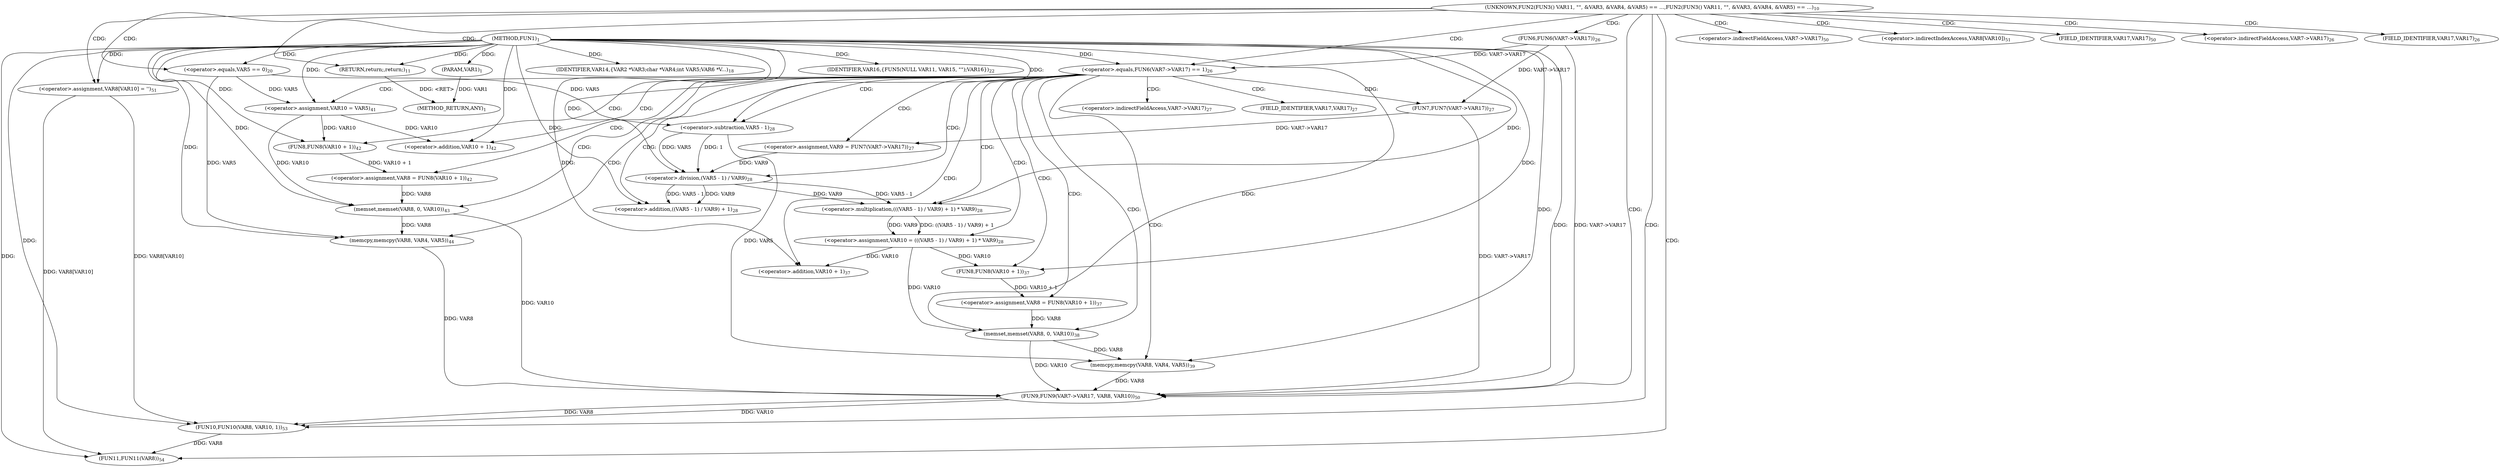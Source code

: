 digraph "FUN1" {  
"8" [label = <(METHOD,FUN1)<SUB>1</SUB>> ]
"104" [label = <(METHOD_RETURN,ANY)<SUB>1</SUB>> ]
"9" [label = <(PARAM,VAR1)<SUB>1</SUB>> ]
"22" [label = <(IDENTIFIER,VAR14,{
	VAR2 *VAR3;
	char *VAR4;
	int VAR5;
	VAR6 *V...)<SUB>18</SUB>> ]
"87" [label = <(FUN9,FUN9(VAR7-&gt;VAR17, VAR8, VAR10))<SUB>50</SUB>> ]
"93" [label = <(&lt;operator&gt;.assignment,VAR8[VAR10] = '')<SUB>51</SUB>> ]
"98" [label = <(FUN10,FUN10(VAR8, VAR10, 1))<SUB>53</SUB>> ]
"102" [label = <(FUN11,FUN11(VAR8))<SUB>54</SUB>> ]
"24" [label = <(&lt;operator&gt;.equals,VAR5 == 0)<SUB>20</SUB>> ]
"30" [label = <(&lt;operator&gt;.equals,FUN6(VAR7-&gt;VAR17) == 1)<SUB>26</SUB>> ]
"21" [label = <(RETURN,return;,return;)<SUB>11</SUB>> ]
"28" [label = <(IDENTIFIER,VAR16,{
		FUN5(NULL VAR11, VAR15, &quot;&quot;);
		VAR16
	})<SUB>22</SUB>> ]
"37" [label = <(&lt;operator&gt;.assignment,VAR9 = FUN7(VAR7-&gt;VAR17))<SUB>27</SUB>> ]
"43" [label = <(&lt;operator&gt;.assignment,VAR10 = (((VAR5 - 1) / VAR9) + 1) * VAR9)<SUB>28</SUB>> ]
"54" [label = <(&lt;operator&gt;.assignment,VAR8 = FUN8(VAR10 + 1))<SUB>37</SUB>> ]
"60" [label = <(memset,memset(VAR8, 0, VAR10))<SUB>38</SUB>> ]
"64" [label = <(memcpy,memcpy(VAR8, VAR4, VAR5))<SUB>39</SUB>> ]
"31" [label = <(FUN6,FUN6(VAR7-&gt;VAR17))<SUB>26</SUB>> ]
"70" [label = <(&lt;operator&gt;.assignment,VAR10 = VAR5)<SUB>41</SUB>> ]
"73" [label = <(&lt;operator&gt;.assignment,VAR8 = FUN8(VAR10 + 1))<SUB>42</SUB>> ]
"79" [label = <(memset,memset(VAR8, 0, VAR10))<SUB>43</SUB>> ]
"83" [label = <(memcpy,memcpy(VAR8, VAR4, VAR5))<SUB>44</SUB>> ]
"39" [label = <(FUN7,FUN7(VAR7-&gt;VAR17))<SUB>27</SUB>> ]
"45" [label = <(&lt;operator&gt;.multiplication,(((VAR5 - 1) / VAR9) + 1) * VAR9)<SUB>28</SUB>> ]
"56" [label = <(FUN8,FUN8(VAR10 + 1))<SUB>37</SUB>> ]
"46" [label = <(&lt;operator&gt;.addition,((VAR5 - 1) / VAR9) + 1)<SUB>28</SUB>> ]
"57" [label = <(&lt;operator&gt;.addition,VAR10 + 1)<SUB>37</SUB>> ]
"75" [label = <(FUN8,FUN8(VAR10 + 1))<SUB>42</SUB>> ]
"47" [label = <(&lt;operator&gt;.division,(VAR5 - 1) / VAR9)<SUB>28</SUB>> ]
"76" [label = <(&lt;operator&gt;.addition,VAR10 + 1)<SUB>42</SUB>> ]
"48" [label = <(&lt;operator&gt;.subtraction,VAR5 - 1)<SUB>28</SUB>> ]
"19" [label = <(UNKNOWN,FUN2(FUN3() VAR11, &quot;&quot;, &amp;VAR3, &amp;VAR4, &amp;VAR5) == ...,FUN2(FUN3() VAR11, &quot;&quot;, &amp;VAR3, &amp;VAR4, &amp;VAR5) == ...)<SUB>10</SUB>> ]
"88" [label = <(&lt;operator&gt;.indirectFieldAccess,VAR7-&gt;VAR17)<SUB>50</SUB>> ]
"94" [label = <(&lt;operator&gt;.indirectIndexAccess,VAR8[VAR10])<SUB>51</SUB>> ]
"90" [label = <(FIELD_IDENTIFIER,VAR17,VAR17)<SUB>50</SUB>> ]
"32" [label = <(&lt;operator&gt;.indirectFieldAccess,VAR7-&gt;VAR17)<SUB>26</SUB>> ]
"34" [label = <(FIELD_IDENTIFIER,VAR17,VAR17)<SUB>26</SUB>> ]
"40" [label = <(&lt;operator&gt;.indirectFieldAccess,VAR7-&gt;VAR17)<SUB>27</SUB>> ]
"42" [label = <(FIELD_IDENTIFIER,VAR17,VAR17)<SUB>27</SUB>> ]
  "21" -> "104"  [ label = "DDG: &lt;RET&gt;"] 
  "9" -> "104"  [ label = "DDG: VAR1"] 
  "8" -> "9"  [ label = "DDG: "] 
  "8" -> "22"  [ label = "DDG: "] 
  "8" -> "93"  [ label = "DDG: "] 
  "31" -> "87"  [ label = "DDG: VAR7-&gt;VAR17"] 
  "39" -> "87"  [ label = "DDG: VAR7-&gt;VAR17"] 
  "83" -> "87"  [ label = "DDG: VAR8"] 
  "64" -> "87"  [ label = "DDG: VAR8"] 
  "8" -> "87"  [ label = "DDG: "] 
  "79" -> "87"  [ label = "DDG: VAR10"] 
  "60" -> "87"  [ label = "DDG: VAR10"] 
  "87" -> "98"  [ label = "DDG: VAR8"] 
  "93" -> "98"  [ label = "DDG: VAR8[VAR10]"] 
  "8" -> "98"  [ label = "DDG: "] 
  "87" -> "98"  [ label = "DDG: VAR10"] 
  "93" -> "102"  [ label = "DDG: VAR8[VAR10]"] 
  "98" -> "102"  [ label = "DDG: VAR8"] 
  "8" -> "102"  [ label = "DDG: "] 
  "8" -> "21"  [ label = "DDG: "] 
  "8" -> "24"  [ label = "DDG: "] 
  "8" -> "28"  [ label = "DDG: "] 
  "31" -> "30"  [ label = "DDG: VAR7-&gt;VAR17"] 
  "8" -> "30"  [ label = "DDG: "] 
  "39" -> "37"  [ label = "DDG: VAR7-&gt;VAR17"] 
  "45" -> "43"  [ label = "DDG: ((VAR5 - 1) / VAR9) + 1"] 
  "45" -> "43"  [ label = "DDG: VAR9"] 
  "56" -> "54"  [ label = "DDG: VAR10 + 1"] 
  "54" -> "60"  [ label = "DDG: VAR8"] 
  "8" -> "60"  [ label = "DDG: "] 
  "43" -> "60"  [ label = "DDG: VAR10"] 
  "60" -> "64"  [ label = "DDG: VAR8"] 
  "8" -> "64"  [ label = "DDG: "] 
  "48" -> "64"  [ label = "DDG: VAR5"] 
  "24" -> "70"  [ label = "DDG: VAR5"] 
  "8" -> "70"  [ label = "DDG: "] 
  "75" -> "73"  [ label = "DDG: VAR10 + 1"] 
  "31" -> "39"  [ label = "DDG: VAR7-&gt;VAR17"] 
  "47" -> "45"  [ label = "DDG: VAR5 - 1"] 
  "47" -> "45"  [ label = "DDG: VAR9"] 
  "8" -> "45"  [ label = "DDG: "] 
  "43" -> "56"  [ label = "DDG: VAR10"] 
  "8" -> "56"  [ label = "DDG: "] 
  "73" -> "79"  [ label = "DDG: VAR8"] 
  "8" -> "79"  [ label = "DDG: "] 
  "70" -> "79"  [ label = "DDG: VAR10"] 
  "79" -> "83"  [ label = "DDG: VAR8"] 
  "8" -> "83"  [ label = "DDG: "] 
  "24" -> "83"  [ label = "DDG: VAR5"] 
  "47" -> "46"  [ label = "DDG: VAR5 - 1"] 
  "47" -> "46"  [ label = "DDG: VAR9"] 
  "8" -> "46"  [ label = "DDG: "] 
  "43" -> "57"  [ label = "DDG: VAR10"] 
  "8" -> "57"  [ label = "DDG: "] 
  "70" -> "75"  [ label = "DDG: VAR10"] 
  "8" -> "75"  [ label = "DDG: "] 
  "48" -> "47"  [ label = "DDG: VAR5"] 
  "48" -> "47"  [ label = "DDG: 1"] 
  "37" -> "47"  [ label = "DDG: VAR9"] 
  "8" -> "47"  [ label = "DDG: "] 
  "70" -> "76"  [ label = "DDG: VAR10"] 
  "8" -> "76"  [ label = "DDG: "] 
  "24" -> "48"  [ label = "DDG: VAR5"] 
  "8" -> "48"  [ label = "DDG: "] 
  "19" -> "30"  [ label = "CDG: "] 
  "19" -> "34"  [ label = "CDG: "] 
  "19" -> "94"  [ label = "CDG: "] 
  "19" -> "21"  [ label = "CDG: "] 
  "19" -> "32"  [ label = "CDG: "] 
  "19" -> "98"  [ label = "CDG: "] 
  "19" -> "102"  [ label = "CDG: "] 
  "19" -> "87"  [ label = "CDG: "] 
  "19" -> "93"  [ label = "CDG: "] 
  "19" -> "90"  [ label = "CDG: "] 
  "19" -> "24"  [ label = "CDG: "] 
  "19" -> "88"  [ label = "CDG: "] 
  "19" -> "31"  [ label = "CDG: "] 
  "30" -> "47"  [ label = "CDG: "] 
  "30" -> "48"  [ label = "CDG: "] 
  "30" -> "60"  [ label = "CDG: "] 
  "30" -> "73"  [ label = "CDG: "] 
  "30" -> "64"  [ label = "CDG: "] 
  "30" -> "42"  [ label = "CDG: "] 
  "30" -> "57"  [ label = "CDG: "] 
  "30" -> "75"  [ label = "CDG: "] 
  "30" -> "37"  [ label = "CDG: "] 
  "30" -> "46"  [ label = "CDG: "] 
  "30" -> "56"  [ label = "CDG: "] 
  "30" -> "45"  [ label = "CDG: "] 
  "30" -> "40"  [ label = "CDG: "] 
  "30" -> "76"  [ label = "CDG: "] 
  "30" -> "54"  [ label = "CDG: "] 
  "30" -> "79"  [ label = "CDG: "] 
  "30" -> "43"  [ label = "CDG: "] 
  "30" -> "83"  [ label = "CDG: "] 
  "30" -> "70"  [ label = "CDG: "] 
  "30" -> "39"  [ label = "CDG: "] 
}
